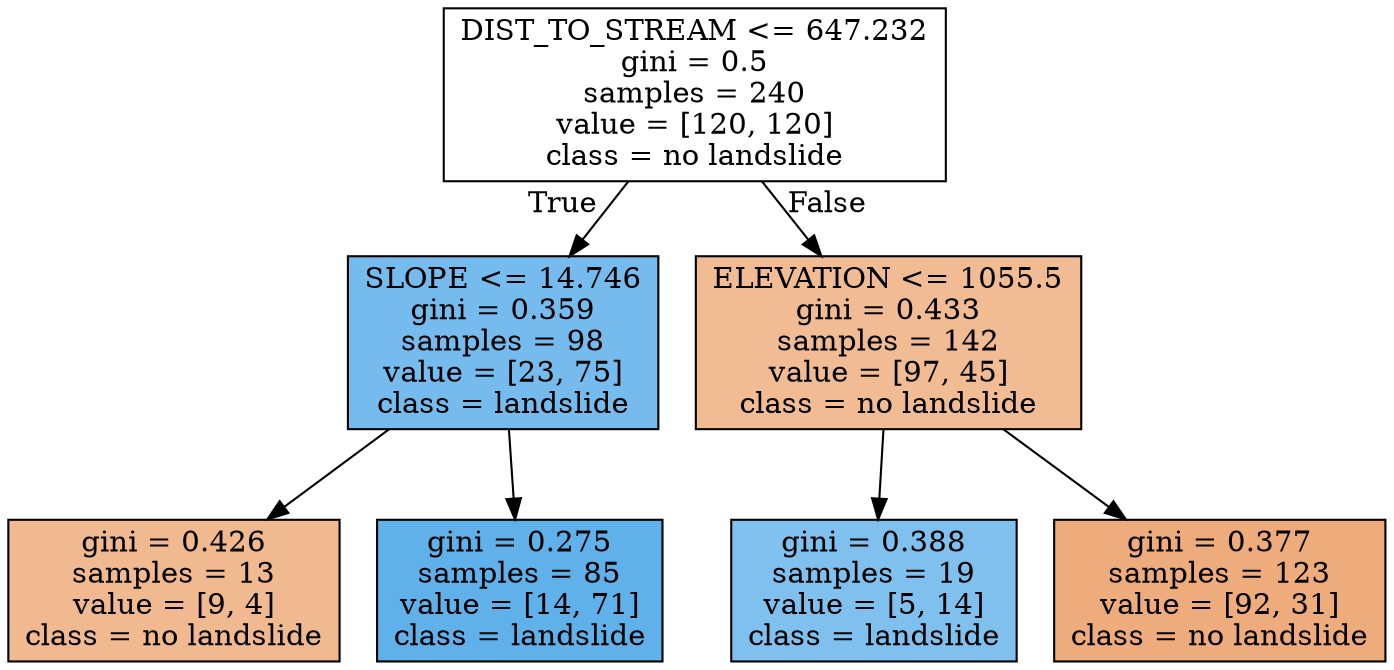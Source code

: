 digraph Tree {
node [shape=box, style="filled", color="black"] ;
graph [ranksep=equally, splines=polyline] ;
0 [label="DIST_TO_STREAM <= 647.232\ngini = 0.5\nsamples = 240\nvalue = [120, 120]\nclass = no landslide", fillcolor="#e5813900"] ;
1 [label="SLOPE <= 14.746\ngini = 0.359\nsamples = 98\nvalue = [23, 75]\nclass = landslide", fillcolor="#399de5b1"] ;
0 -> 1 [labeldistance=2.5, labelangle=45, headlabel="True"] ;
2 [label="gini = 0.426\nsamples = 13\nvalue = [9, 4]\nclass = no landslide", fillcolor="#e581398e"] ;
1 -> 2 ;
3 [label="gini = 0.275\nsamples = 85\nvalue = [14, 71]\nclass = landslide", fillcolor="#399de5cd"] ;
1 -> 3 ;
4 [label="ELEVATION <= 1055.5\ngini = 0.433\nsamples = 142\nvalue = [97, 45]\nclass = no landslide", fillcolor="#e5813989"] ;
0 -> 4 [labeldistance=2.5, labelangle=-45, headlabel="False"] ;
5 [label="gini = 0.388\nsamples = 19\nvalue = [5, 14]\nclass = landslide", fillcolor="#399de5a4"] ;
4 -> 5 ;
6 [label="gini = 0.377\nsamples = 123\nvalue = [92, 31]\nclass = no landslide", fillcolor="#e58139a9"] ;
4 -> 6 ;
{rank=same ; 0} ;
{rank=same ; 1; 4} ;
{rank=same ; 2; 3; 5; 6} ;
}